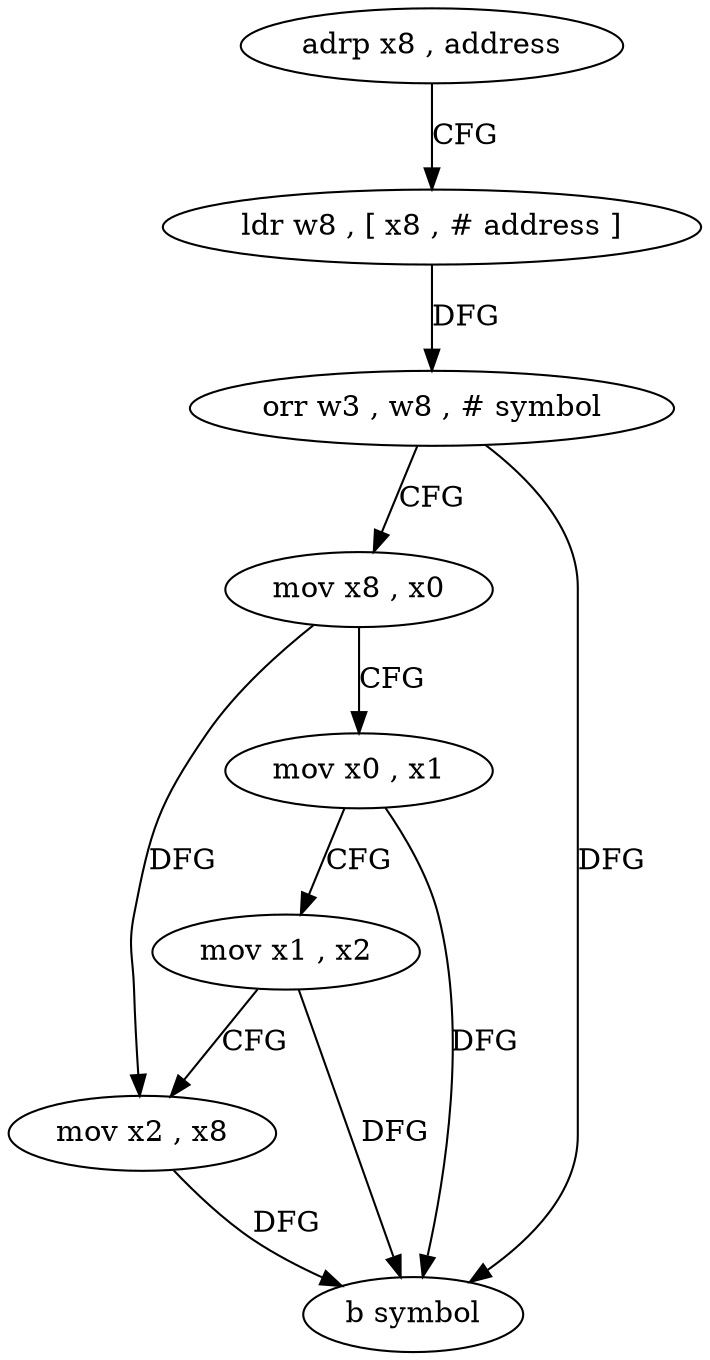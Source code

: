 digraph "func" {
"4247252" [label = "adrp x8 , address" ]
"4247256" [label = "ldr w8 , [ x8 , # address ]" ]
"4247260" [label = "orr w3 , w8 , # symbol" ]
"4247264" [label = "mov x8 , x0" ]
"4247268" [label = "mov x0 , x1" ]
"4247272" [label = "mov x1 , x2" ]
"4247276" [label = "mov x2 , x8" ]
"4247280" [label = "b symbol" ]
"4247252" -> "4247256" [ label = "CFG" ]
"4247256" -> "4247260" [ label = "DFG" ]
"4247260" -> "4247264" [ label = "CFG" ]
"4247260" -> "4247280" [ label = "DFG" ]
"4247264" -> "4247268" [ label = "CFG" ]
"4247264" -> "4247276" [ label = "DFG" ]
"4247268" -> "4247272" [ label = "CFG" ]
"4247268" -> "4247280" [ label = "DFG" ]
"4247272" -> "4247276" [ label = "CFG" ]
"4247272" -> "4247280" [ label = "DFG" ]
"4247276" -> "4247280" [ label = "DFG" ]
}
